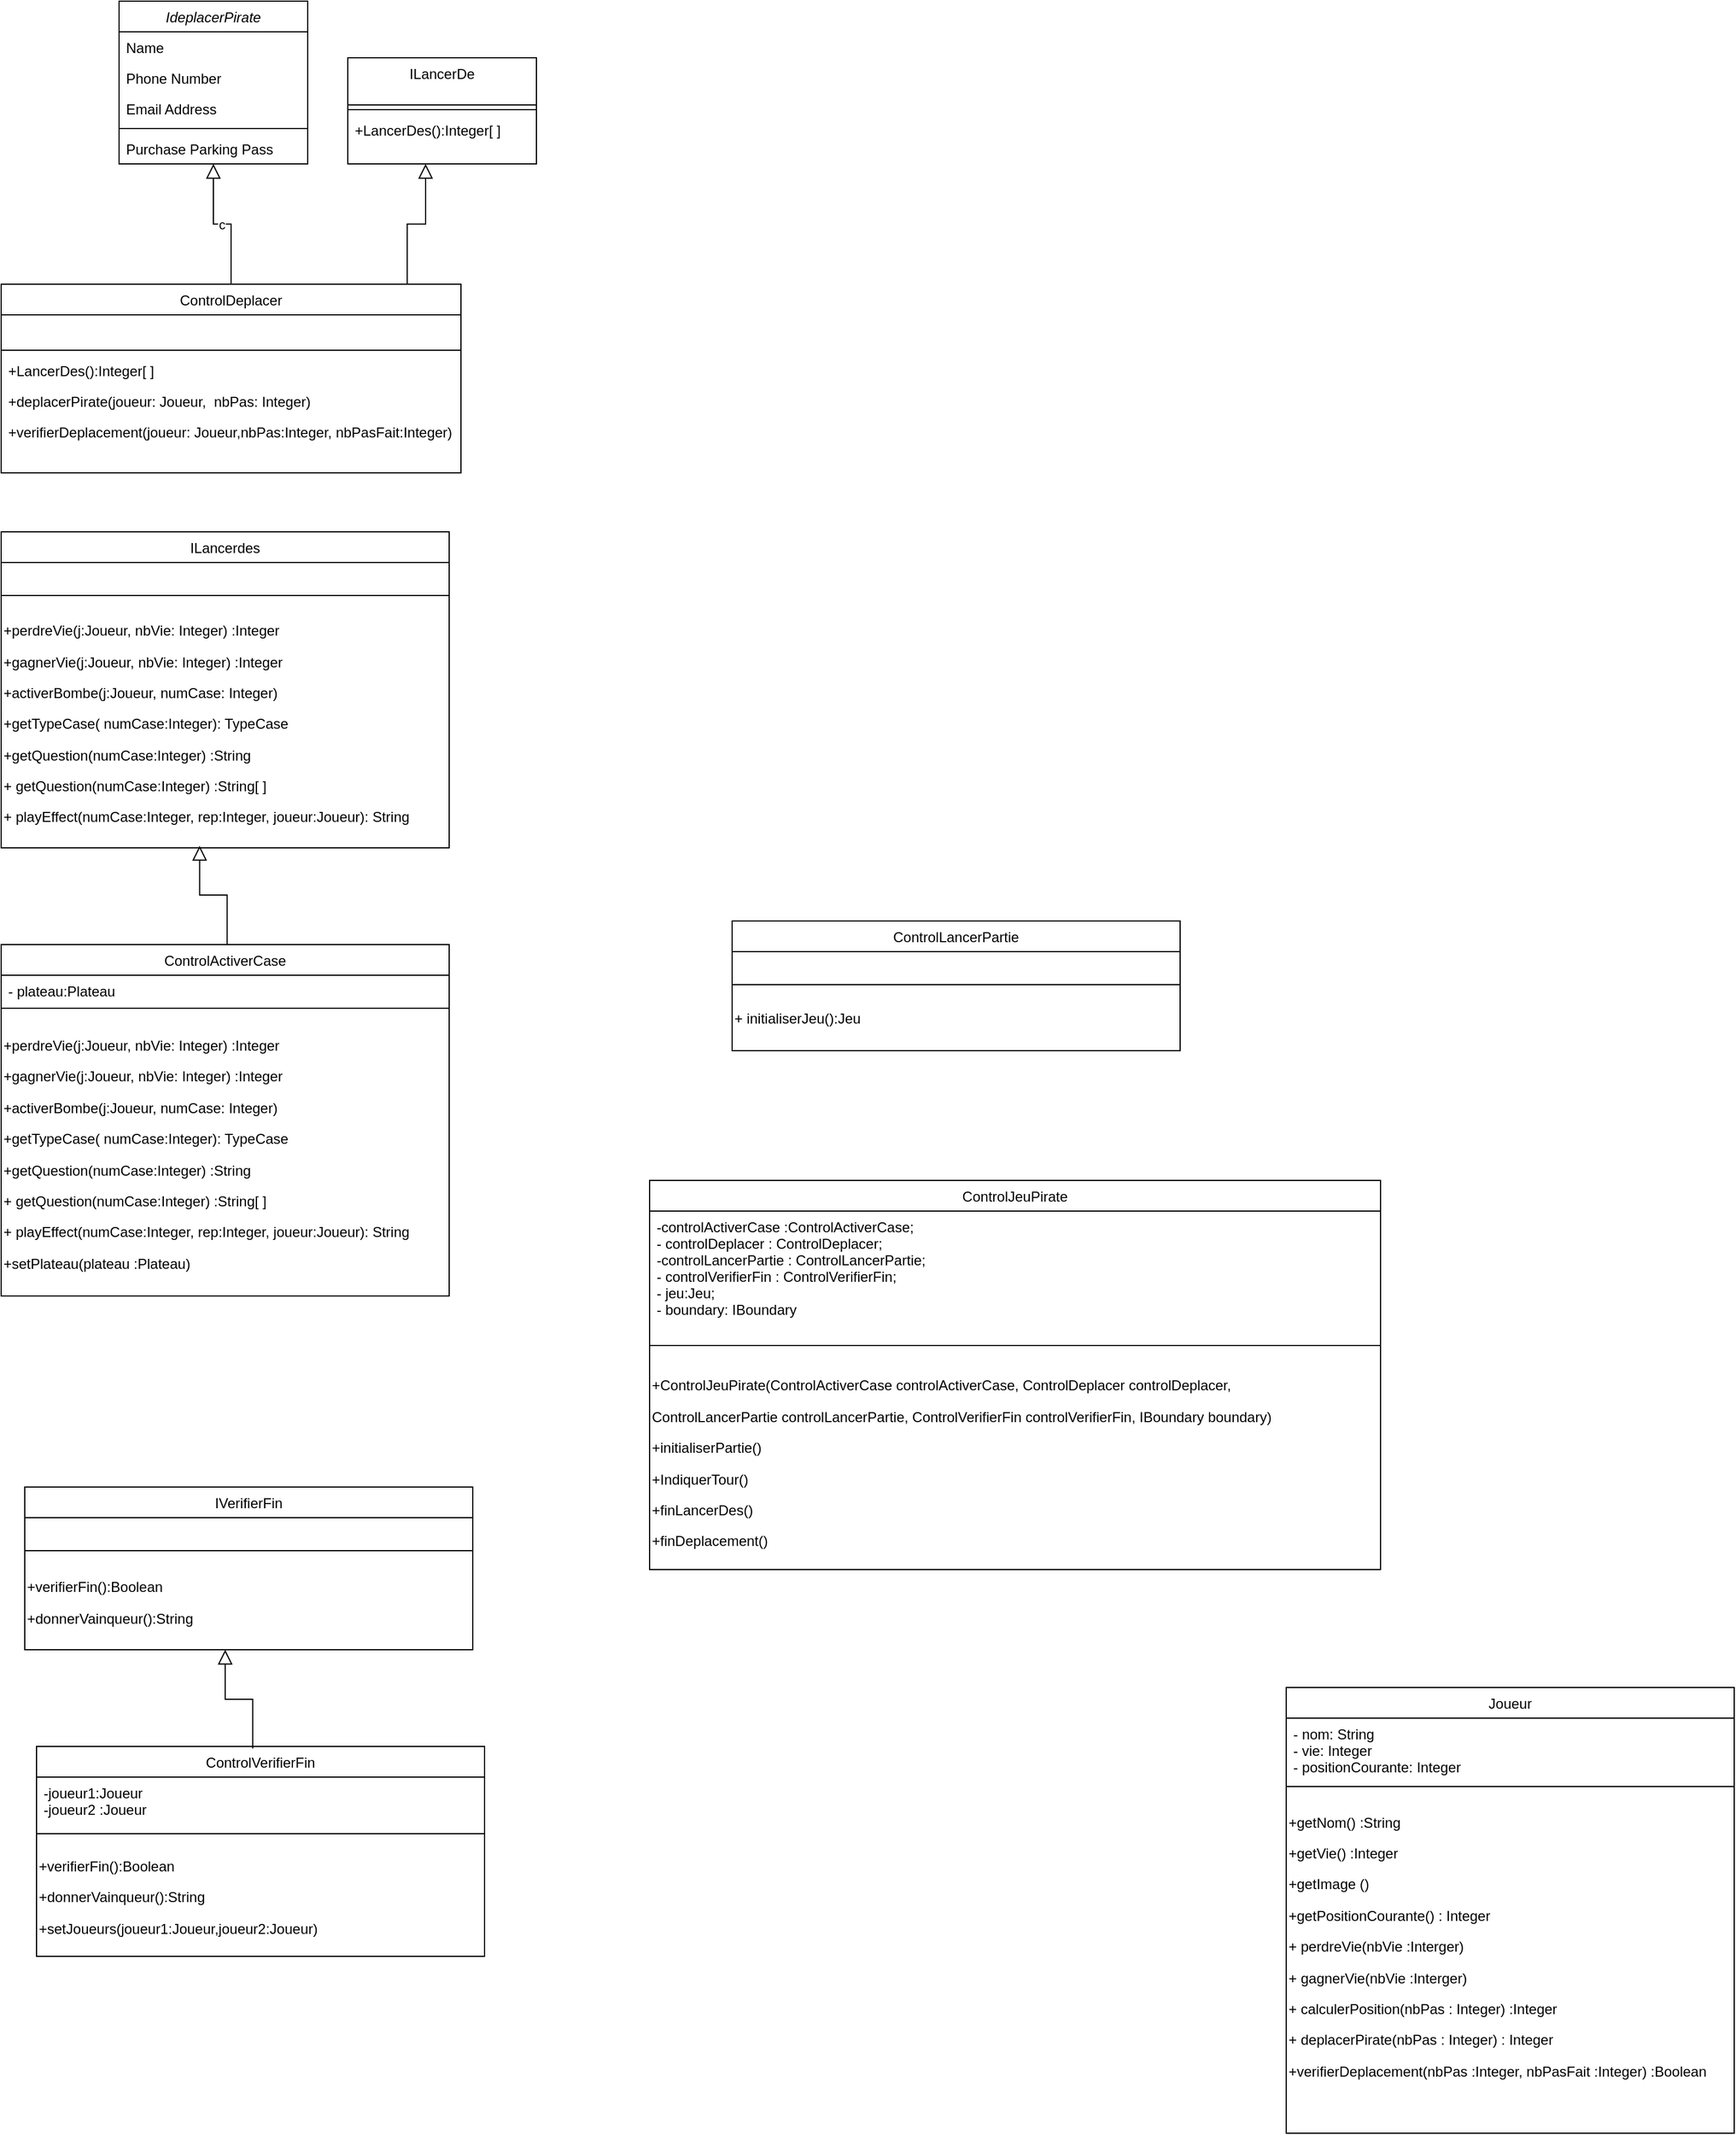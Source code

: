 <mxfile version="24.2.7" type="github">
  <diagram id="C5RBs43oDa-KdzZeNtuy" name="Page-1">
    <mxGraphModel dx="1454" dy="956" grid="1" gridSize="10" guides="1" tooltips="1" connect="1" arrows="1" fold="1" page="1" pageScale="1" pageWidth="827" pageHeight="1169" math="0" shadow="0">
      <root>
        <mxCell id="WIyWlLk6GJQsqaUBKTNV-0" />
        <mxCell id="WIyWlLk6GJQsqaUBKTNV-1" parent="WIyWlLk6GJQsqaUBKTNV-0" />
        <mxCell id="zkfFHV4jXpPFQw0GAbJ--0" value="IdeplacerPirate" style="swimlane;fontStyle=2;align=center;verticalAlign=top;childLayout=stackLayout;horizontal=1;startSize=26;horizontalStack=0;resizeParent=1;resizeLast=0;collapsible=1;marginBottom=0;rounded=0;shadow=0;strokeWidth=1;" parent="WIyWlLk6GJQsqaUBKTNV-1" vertex="1">
          <mxGeometry x="220" y="120" width="160" height="138" as="geometry">
            <mxRectangle x="230" y="140" width="160" height="26" as="alternateBounds" />
          </mxGeometry>
        </mxCell>
        <mxCell id="zkfFHV4jXpPFQw0GAbJ--1" value="Name" style="text;align=left;verticalAlign=top;spacingLeft=4;spacingRight=4;overflow=hidden;rotatable=0;points=[[0,0.5],[1,0.5]];portConstraint=eastwest;" parent="zkfFHV4jXpPFQw0GAbJ--0" vertex="1">
          <mxGeometry y="26" width="160" height="26" as="geometry" />
        </mxCell>
        <mxCell id="zkfFHV4jXpPFQw0GAbJ--2" value="Phone Number" style="text;align=left;verticalAlign=top;spacingLeft=4;spacingRight=4;overflow=hidden;rotatable=0;points=[[0,0.5],[1,0.5]];portConstraint=eastwest;rounded=0;shadow=0;html=0;" parent="zkfFHV4jXpPFQw0GAbJ--0" vertex="1">
          <mxGeometry y="52" width="160" height="26" as="geometry" />
        </mxCell>
        <mxCell id="zkfFHV4jXpPFQw0GAbJ--3" value="Email Address" style="text;align=left;verticalAlign=top;spacingLeft=4;spacingRight=4;overflow=hidden;rotatable=0;points=[[0,0.5],[1,0.5]];portConstraint=eastwest;rounded=0;shadow=0;html=0;" parent="zkfFHV4jXpPFQw0GAbJ--0" vertex="1">
          <mxGeometry y="78" width="160" height="26" as="geometry" />
        </mxCell>
        <mxCell id="zkfFHV4jXpPFQw0GAbJ--4" value="" style="line;html=1;strokeWidth=1;align=left;verticalAlign=middle;spacingTop=-1;spacingLeft=3;spacingRight=3;rotatable=0;labelPosition=right;points=[];portConstraint=eastwest;" parent="zkfFHV4jXpPFQw0GAbJ--0" vertex="1">
          <mxGeometry y="104" width="160" height="8" as="geometry" />
        </mxCell>
        <mxCell id="zkfFHV4jXpPFQw0GAbJ--5" value="Purchase Parking Pass" style="text;align=left;verticalAlign=top;spacingLeft=4;spacingRight=4;overflow=hidden;rotatable=0;points=[[0,0.5],[1,0.5]];portConstraint=eastwest;" parent="zkfFHV4jXpPFQw0GAbJ--0" vertex="1">
          <mxGeometry y="112" width="160" height="26" as="geometry" />
        </mxCell>
        <mxCell id="zkfFHV4jXpPFQw0GAbJ--6" value="ControlDeplacer" style="swimlane;fontStyle=0;align=center;verticalAlign=top;childLayout=stackLayout;horizontal=1;startSize=26;horizontalStack=0;resizeParent=1;resizeLast=0;collapsible=1;marginBottom=0;rounded=0;shadow=0;strokeWidth=1;" parent="WIyWlLk6GJQsqaUBKTNV-1" vertex="1">
          <mxGeometry x="120" y="360" width="390" height="160" as="geometry">
            <mxRectangle x="130" y="380" width="160" height="26" as="alternateBounds" />
          </mxGeometry>
        </mxCell>
        <mxCell id="zkfFHV4jXpPFQw0GAbJ--7" value="                         " style="text;align=left;verticalAlign=top;spacingLeft=4;spacingRight=4;overflow=hidden;rotatable=0;points=[[0,0.5],[1,0.5]];portConstraint=eastwest;" parent="zkfFHV4jXpPFQw0GAbJ--6" vertex="1">
          <mxGeometry y="26" width="390" height="26" as="geometry" />
        </mxCell>
        <mxCell id="zkfFHV4jXpPFQw0GAbJ--9" value="" style="line;html=1;strokeWidth=1;align=left;verticalAlign=middle;spacingTop=-1;spacingLeft=3;spacingRight=3;rotatable=0;labelPosition=right;points=[];portConstraint=eastwest;" parent="zkfFHV4jXpPFQw0GAbJ--6" vertex="1">
          <mxGeometry y="52" width="390" height="8" as="geometry" />
        </mxCell>
        <mxCell id="zkfFHV4jXpPFQw0GAbJ--10" value="+LancerDes():Integer[ ]" style="text;align=left;verticalAlign=top;spacingLeft=4;spacingRight=4;overflow=hidden;rotatable=0;points=[[0,0.5],[1,0.5]];portConstraint=eastwest;fontStyle=0" parent="zkfFHV4jXpPFQw0GAbJ--6" vertex="1">
          <mxGeometry y="60" width="390" height="26" as="geometry" />
        </mxCell>
        <mxCell id="zkfFHV4jXpPFQw0GAbJ--11" value="+deplacerPirate(joueur: Joueur,  nbPas: Integer)" style="text;align=left;verticalAlign=top;spacingLeft=4;spacingRight=4;overflow=hidden;rotatable=0;points=[[0,0.5],[1,0.5]];portConstraint=eastwest;" parent="zkfFHV4jXpPFQw0GAbJ--6" vertex="1">
          <mxGeometry y="86" width="390" height="26" as="geometry" />
        </mxCell>
        <mxCell id="rYgNnZlvp2lOwRGBePte-1" value="+verifierDeplacement(joueur: Joueur,nbPas:Integer, nbPasFait:Integer)" style="text;align=left;verticalAlign=top;spacingLeft=4;spacingRight=4;overflow=hidden;rotatable=0;points=[[0,0.5],[1,0.5]];portConstraint=eastwest;" vertex="1" parent="zkfFHV4jXpPFQw0GAbJ--6">
          <mxGeometry y="112" width="390" height="26" as="geometry" />
        </mxCell>
        <mxCell id="zkfFHV4jXpPFQw0GAbJ--12" value="c" style="endArrow=block;endSize=10;endFill=0;shadow=0;strokeWidth=1;rounded=0;curved=0;edgeStyle=elbowEdgeStyle;elbow=vertical;" parent="WIyWlLk6GJQsqaUBKTNV-1" source="zkfFHV4jXpPFQw0GAbJ--6" target="zkfFHV4jXpPFQw0GAbJ--0" edge="1">
          <mxGeometry width="160" relative="1" as="geometry">
            <mxPoint x="200" y="203" as="sourcePoint" />
            <mxPoint x="200" y="203" as="targetPoint" />
          </mxGeometry>
        </mxCell>
        <mxCell id="zkfFHV4jXpPFQw0GAbJ--13" value="Joueur" style="swimlane;fontStyle=0;align=center;verticalAlign=top;childLayout=stackLayout;horizontal=1;startSize=26;horizontalStack=0;resizeParent=1;resizeLast=0;collapsible=1;marginBottom=0;rounded=0;shadow=0;strokeWidth=1;" parent="WIyWlLk6GJQsqaUBKTNV-1" vertex="1">
          <mxGeometry x="1210" y="1550" width="380" height="378" as="geometry">
            <mxRectangle x="340" y="380" width="170" height="26" as="alternateBounds" />
          </mxGeometry>
        </mxCell>
        <mxCell id="zkfFHV4jXpPFQw0GAbJ--14" value="- nom: String&#xa;- vie: Integer&#xa;- positionCourante: Integer" style="text;align=left;verticalAlign=top;spacingLeft=4;spacingRight=4;overflow=hidden;rotatable=0;points=[[0,0.5],[1,0.5]];portConstraint=eastwest;" parent="zkfFHV4jXpPFQw0GAbJ--13" vertex="1">
          <mxGeometry y="26" width="380" height="54" as="geometry" />
        </mxCell>
        <mxCell id="zkfFHV4jXpPFQw0GAbJ--15" value="" style="line;html=1;strokeWidth=1;align=left;verticalAlign=middle;spacingTop=-1;spacingLeft=3;spacingRight=3;rotatable=0;labelPosition=right;points=[];portConstraint=eastwest;" parent="zkfFHV4jXpPFQw0GAbJ--13" vertex="1">
          <mxGeometry y="80" width="380" height="8" as="geometry" />
        </mxCell>
        <mxCell id="rYgNnZlvp2lOwRGBePte-4" value="&lt;p class=&quot;MsoNormal&quot;&gt;+getNom()&amp;nbsp;:String&lt;/p&gt;&lt;p style=&quot;&quot; class=&quot;MsoNormal&quot;&gt;&lt;span style=&quot;background-color: initial;&quot;&gt;+getVie()&amp;nbsp;:Integer&lt;/span&gt;&lt;/p&gt;&lt;p class=&quot;MsoNormal&quot;&gt;+getImage&amp;nbsp;()&lt;/p&gt;&lt;p class=&quot;MsoNormal&quot;&gt;+getPositionCourante()&amp;nbsp;: Integer&lt;/p&gt;&lt;p class=&quot;MsoNormal&quot;&gt;+ perdreVie(nbVie&amp;nbsp;:Interger)&amp;nbsp;&lt;/p&gt;&lt;p class=&quot;MsoNormal&quot;&gt;+ gagnerVie(nbVie&amp;nbsp;:Interger)&amp;nbsp;&lt;/p&gt;&lt;p class=&quot;MsoNormal&quot;&gt;+ calculerPosition(nbPas&amp;nbsp;: Integer)&amp;nbsp;:Integer&lt;/p&gt;&lt;p class=&quot;MsoNormal&quot;&gt;+ deplacerPirate(nbPas&amp;nbsp;: Integer)&amp;nbsp;: Integer&lt;/p&gt;&lt;p class=&quot;MsoNormal&quot;&gt;+verifierDeplacement(nbPas&amp;nbsp;:Integer, nbPasFait&amp;nbsp;:Integer)&amp;nbsp;:Boolean&lt;/p&gt;&lt;p class=&quot;MsoNormal&quot;&gt;&lt;br&gt;&lt;/p&gt;" style="text;html=1;align=left;verticalAlign=middle;resizable=0;points=[];autosize=1;strokeColor=none;fillColor=none;" vertex="1" parent="zkfFHV4jXpPFQw0GAbJ--13">
          <mxGeometry y="88" width="380" height="290" as="geometry" />
        </mxCell>
        <mxCell id="zkfFHV4jXpPFQw0GAbJ--17" value="ILancerDe" style="swimlane;fontStyle=0;align=center;verticalAlign=top;childLayout=stackLayout;horizontal=1;startSize=40;horizontalStack=0;resizeParent=1;resizeLast=0;collapsible=1;marginBottom=0;rounded=0;shadow=0;strokeWidth=1;" parent="WIyWlLk6GJQsqaUBKTNV-1" vertex="1">
          <mxGeometry x="414" y="168" width="160" height="90" as="geometry">
            <mxRectangle x="550" y="140" width="160" height="26" as="alternateBounds" />
          </mxGeometry>
        </mxCell>
        <mxCell id="zkfFHV4jXpPFQw0GAbJ--23" value="" style="line;html=1;strokeWidth=1;align=left;verticalAlign=middle;spacingTop=-1;spacingLeft=3;spacingRight=3;rotatable=0;labelPosition=right;points=[];portConstraint=eastwest;" parent="zkfFHV4jXpPFQw0GAbJ--17" vertex="1">
          <mxGeometry y="40" width="160" height="8" as="geometry" />
        </mxCell>
        <mxCell id="zkfFHV4jXpPFQw0GAbJ--24" value="+LancerDes():Integer[ ]" style="text;align=left;verticalAlign=top;spacingLeft=4;spacingRight=4;overflow=hidden;rotatable=0;points=[[0,0.5],[1,0.5]];portConstraint=eastwest;" parent="zkfFHV4jXpPFQw0GAbJ--17" vertex="1">
          <mxGeometry y="48" width="160" height="26" as="geometry" />
        </mxCell>
        <mxCell id="rYgNnZlvp2lOwRGBePte-0" value="" style="endArrow=block;endSize=10;endFill=0;shadow=0;strokeWidth=1;rounded=0;curved=0;edgeStyle=elbowEdgeStyle;elbow=vertical;exitX=0.883;exitY=0.002;exitDx=0;exitDy=0;exitPerimeter=0;" edge="1" parent="WIyWlLk6GJQsqaUBKTNV-1" source="zkfFHV4jXpPFQw0GAbJ--6">
          <mxGeometry width="160" relative="1" as="geometry">
            <mxPoint x="260" y="340" as="sourcePoint" />
            <mxPoint x="480" y="258" as="targetPoint" />
          </mxGeometry>
        </mxCell>
        <mxCell id="rYgNnZlvp2lOwRGBePte-8" value="ILancerdes" style="swimlane;fontStyle=0;align=center;verticalAlign=top;childLayout=stackLayout;horizontal=1;startSize=26;horizontalStack=0;resizeParent=1;resizeLast=0;collapsible=1;marginBottom=0;rounded=0;shadow=0;strokeWidth=1;" vertex="1" parent="WIyWlLk6GJQsqaUBKTNV-1">
          <mxGeometry x="120" y="570" width="380" height="268" as="geometry">
            <mxRectangle x="340" y="380" width="170" height="26" as="alternateBounds" />
          </mxGeometry>
        </mxCell>
        <mxCell id="rYgNnZlvp2lOwRGBePte-9" value="                                                     " style="text;align=left;verticalAlign=top;spacingLeft=4;spacingRight=4;overflow=hidden;rotatable=0;points=[[0,0.5],[1,0.5]];portConstraint=eastwest;" vertex="1" parent="rYgNnZlvp2lOwRGBePte-8">
          <mxGeometry y="26" width="380" height="24" as="geometry" />
        </mxCell>
        <mxCell id="rYgNnZlvp2lOwRGBePte-10" value="" style="line;html=1;strokeWidth=1;align=left;verticalAlign=middle;spacingTop=-1;spacingLeft=3;spacingRight=3;rotatable=0;labelPosition=right;points=[];portConstraint=eastwest;" vertex="1" parent="rYgNnZlvp2lOwRGBePte-8">
          <mxGeometry y="50" width="380" height="8" as="geometry" />
        </mxCell>
        <mxCell id="rYgNnZlvp2lOwRGBePte-11" value="&lt;p class=&quot;MsoNormal&quot;&gt;+perdreVie(j:Joueur, nbVie: Integer)&amp;nbsp;:Integer&lt;/p&gt;&lt;p style=&quot;&quot; class=&quot;MsoNormal&quot;&gt;&lt;span style=&quot;background-color: initial;&quot;&gt;+gagnerVie(&lt;/span&gt;&lt;span style=&quot;background-color: initial;&quot;&gt;j:Joueur, nbVie: Integer&lt;/span&gt;&lt;span style=&quot;background-color: initial;&quot;&gt;)&amp;nbsp;:Integer&lt;/span&gt;&lt;/p&gt;&lt;p class=&quot;MsoNormal&quot;&gt;+activerBombe(&lt;span style=&quot;background-color: initial;&quot;&gt;j:Joueur, numCase: Integer&lt;/span&gt;&lt;span style=&quot;background-color: initial;&quot;&gt;)&lt;/span&gt;&lt;/p&gt;&lt;p class=&quot;MsoNormal&quot;&gt;+getTypeCase( numCase:Integer): TypeCase&lt;/p&gt;&lt;p class=&quot;MsoNormal&quot;&gt;+&lt;span style=&quot;background-color: initial;&quot;&gt;getQuestion(numCase:Integer) :String&lt;/span&gt;&lt;span style=&quot;background-color: initial;&quot;&gt;&amp;nbsp;&lt;/span&gt;&lt;/p&gt;&lt;p class=&quot;MsoNormal&quot;&gt;+ getQuestion(numCase:Integer) :String[ ]&amp;nbsp;&lt;/p&gt;&lt;p class=&quot;MsoNormal&quot;&gt;+&amp;nbsp;playEffect(numCase:Integer, rep:Integer, joueur:Joueur): String&lt;/p&gt;" style="text;html=1;align=left;verticalAlign=middle;resizable=0;points=[];autosize=1;strokeColor=none;fillColor=none;" vertex="1" parent="rYgNnZlvp2lOwRGBePte-8">
          <mxGeometry y="58" width="380" height="210" as="geometry" />
        </mxCell>
        <mxCell id="rYgNnZlvp2lOwRGBePte-12" value="ControlActiverCase" style="swimlane;fontStyle=0;align=center;verticalAlign=top;childLayout=stackLayout;horizontal=1;startSize=26;horizontalStack=0;resizeParent=1;resizeLast=0;collapsible=1;marginBottom=0;rounded=0;shadow=0;strokeWidth=1;" vertex="1" parent="WIyWlLk6GJQsqaUBKTNV-1">
          <mxGeometry x="120" y="920" width="380" height="298" as="geometry">
            <mxRectangle x="340" y="380" width="170" height="26" as="alternateBounds" />
          </mxGeometry>
        </mxCell>
        <mxCell id="rYgNnZlvp2lOwRGBePte-13" value="- plateau:Plateau" style="text;align=left;verticalAlign=top;spacingLeft=4;spacingRight=4;overflow=hidden;rotatable=0;points=[[0,0.5],[1,0.5]];portConstraint=eastwest;" vertex="1" parent="rYgNnZlvp2lOwRGBePte-12">
          <mxGeometry y="26" width="380" height="24" as="geometry" />
        </mxCell>
        <mxCell id="rYgNnZlvp2lOwRGBePte-14" value="" style="line;html=1;strokeWidth=1;align=left;verticalAlign=middle;spacingTop=-1;spacingLeft=3;spacingRight=3;rotatable=0;labelPosition=right;points=[];portConstraint=eastwest;" vertex="1" parent="rYgNnZlvp2lOwRGBePte-12">
          <mxGeometry y="50" width="380" height="8" as="geometry" />
        </mxCell>
        <mxCell id="rYgNnZlvp2lOwRGBePte-15" value="&lt;p class=&quot;MsoNormal&quot;&gt;+perdreVie(j:Joueur, nbVie: Integer)&amp;nbsp;:Integer&lt;/p&gt;&lt;p style=&quot;&quot; class=&quot;MsoNormal&quot;&gt;&lt;span style=&quot;background-color: initial;&quot;&gt;+gagnerVie(&lt;/span&gt;&lt;span style=&quot;background-color: initial;&quot;&gt;j:Joueur, nbVie: Integer&lt;/span&gt;&lt;span style=&quot;background-color: initial;&quot;&gt;)&amp;nbsp;:Integer&lt;/span&gt;&lt;/p&gt;&lt;p class=&quot;MsoNormal&quot;&gt;+activerBombe(&lt;span style=&quot;background-color: initial;&quot;&gt;j:Joueur, numCase: Integer&lt;/span&gt;&lt;span style=&quot;background-color: initial;&quot;&gt;)&lt;/span&gt;&lt;/p&gt;&lt;p class=&quot;MsoNormal&quot;&gt;+getTypeCase( numCase:Integer): TypeCase&lt;/p&gt;&lt;p class=&quot;MsoNormal&quot;&gt;+&lt;span style=&quot;background-color: initial;&quot;&gt;getQuestion(numCase:Integer) :String&lt;/span&gt;&lt;span style=&quot;background-color: initial;&quot;&gt;&amp;nbsp;&lt;/span&gt;&lt;/p&gt;&lt;p class=&quot;MsoNormal&quot;&gt;+ getQuestion(numCase:Integer) :String[ ]&amp;nbsp;&lt;/p&gt;&lt;p class=&quot;MsoNormal&quot;&gt;+&amp;nbsp;playEffect(numCase:Integer, rep:Integer, joueur:Joueur): String&lt;/p&gt;&lt;p class=&quot;MsoNormal&quot;&gt;+setPlateau(plateau :Plateau)&lt;/p&gt;" style="text;html=1;align=left;verticalAlign=middle;resizable=0;points=[];autosize=1;strokeColor=none;fillColor=none;" vertex="1" parent="rYgNnZlvp2lOwRGBePte-12">
          <mxGeometry y="58" width="380" height="240" as="geometry" />
        </mxCell>
        <mxCell id="rYgNnZlvp2lOwRGBePte-18" value="" style="endArrow=block;endSize=10;endFill=0;shadow=0;strokeWidth=1;rounded=0;curved=0;edgeStyle=elbowEdgeStyle;elbow=vertical;exitX=0.193;exitY=-0.021;exitDx=0;exitDy=0;exitPerimeter=0;" edge="1" parent="WIyWlLk6GJQsqaUBKTNV-1">
          <mxGeometry width="160" relative="1" as="geometry">
            <mxPoint x="311.67" y="920.002" as="sourcePoint" />
            <mxPoint x="288.33" y="836.26" as="targetPoint" />
          </mxGeometry>
        </mxCell>
        <mxCell id="rYgNnZlvp2lOwRGBePte-19" value="ControlLancerPartie" style="swimlane;fontStyle=0;align=center;verticalAlign=top;childLayout=stackLayout;horizontal=1;startSize=26;horizontalStack=0;resizeParent=1;resizeLast=0;collapsible=1;marginBottom=0;rounded=0;shadow=0;strokeWidth=1;" vertex="1" parent="WIyWlLk6GJQsqaUBKTNV-1">
          <mxGeometry x="740" y="900" width="380" height="110" as="geometry">
            <mxRectangle x="340" y="380" width="170" height="26" as="alternateBounds" />
          </mxGeometry>
        </mxCell>
        <mxCell id="rYgNnZlvp2lOwRGBePte-20" value="                                " style="text;align=left;verticalAlign=top;spacingLeft=4;spacingRight=4;overflow=hidden;rotatable=0;points=[[0,0.5],[1,0.5]];portConstraint=eastwest;" vertex="1" parent="rYgNnZlvp2lOwRGBePte-19">
          <mxGeometry y="26" width="380" height="24" as="geometry" />
        </mxCell>
        <mxCell id="rYgNnZlvp2lOwRGBePte-21" value="" style="line;html=1;strokeWidth=1;align=left;verticalAlign=middle;spacingTop=-1;spacingLeft=3;spacingRight=3;rotatable=0;labelPosition=right;points=[];portConstraint=eastwest;" vertex="1" parent="rYgNnZlvp2lOwRGBePte-19">
          <mxGeometry y="50" width="380" height="8" as="geometry" />
        </mxCell>
        <mxCell id="rYgNnZlvp2lOwRGBePte-22" value="&lt;p class=&quot;MsoNormal&quot;&gt;+ initialiserJeu():Jeu&lt;/p&gt;" style="text;html=1;align=left;verticalAlign=middle;resizable=0;points=[];autosize=1;strokeColor=none;fillColor=none;" vertex="1" parent="rYgNnZlvp2lOwRGBePte-19">
          <mxGeometry y="58" width="380" height="50" as="geometry" />
        </mxCell>
        <mxCell id="rYgNnZlvp2lOwRGBePte-23" value="IVerifierFin" style="swimlane;fontStyle=0;align=center;verticalAlign=top;childLayout=stackLayout;horizontal=1;startSize=26;horizontalStack=0;resizeParent=1;resizeLast=0;collapsible=1;marginBottom=0;rounded=0;shadow=0;strokeWidth=1;" vertex="1" parent="WIyWlLk6GJQsqaUBKTNV-1">
          <mxGeometry x="140" y="1380" width="380" height="138" as="geometry">
            <mxRectangle x="340" y="380" width="170" height="26" as="alternateBounds" />
          </mxGeometry>
        </mxCell>
        <mxCell id="rYgNnZlvp2lOwRGBePte-24" value="                                " style="text;align=left;verticalAlign=top;spacingLeft=4;spacingRight=4;overflow=hidden;rotatable=0;points=[[0,0.5],[1,0.5]];portConstraint=eastwest;" vertex="1" parent="rYgNnZlvp2lOwRGBePte-23">
          <mxGeometry y="26" width="380" height="24" as="geometry" />
        </mxCell>
        <mxCell id="rYgNnZlvp2lOwRGBePte-25" value="" style="line;html=1;strokeWidth=1;align=left;verticalAlign=middle;spacingTop=-1;spacingLeft=3;spacingRight=3;rotatable=0;labelPosition=right;points=[];portConstraint=eastwest;" vertex="1" parent="rYgNnZlvp2lOwRGBePte-23">
          <mxGeometry y="50" width="380" height="8" as="geometry" />
        </mxCell>
        <mxCell id="rYgNnZlvp2lOwRGBePte-26" value="&lt;p class=&quot;MsoNormal&quot;&gt;+verifierFin():Boolean&lt;/p&gt;&lt;p class=&quot;MsoNormal&quot;&gt;&lt;span style=&quot;background-color: initial;&quot;&gt;+donnerVainqueur():String&lt;/span&gt;&lt;/p&gt;" style="text;html=1;align=left;verticalAlign=middle;resizable=0;points=[];autosize=1;strokeColor=none;fillColor=none;" vertex="1" parent="rYgNnZlvp2lOwRGBePte-23">
          <mxGeometry y="58" width="380" height="80" as="geometry" />
        </mxCell>
        <mxCell id="rYgNnZlvp2lOwRGBePte-27" value="ControlVerifierFin" style="swimlane;fontStyle=0;align=center;verticalAlign=top;childLayout=stackLayout;horizontal=1;startSize=26;horizontalStack=0;resizeParent=1;resizeLast=0;collapsible=1;marginBottom=0;rounded=0;shadow=0;strokeWidth=1;" vertex="1" parent="WIyWlLk6GJQsqaUBKTNV-1">
          <mxGeometry x="150" y="1600" width="380" height="178" as="geometry">
            <mxRectangle x="340" y="380" width="170" height="26" as="alternateBounds" />
          </mxGeometry>
        </mxCell>
        <mxCell id="rYgNnZlvp2lOwRGBePte-28" value="-joueur1:Joueur&#xa;-joueur2 :Joueur" style="text;align=left;verticalAlign=top;spacingLeft=4;spacingRight=4;overflow=hidden;rotatable=0;points=[[0,0.5],[1,0.5]];portConstraint=eastwest;" vertex="1" parent="rYgNnZlvp2lOwRGBePte-27">
          <mxGeometry y="26" width="380" height="44" as="geometry" />
        </mxCell>
        <mxCell id="rYgNnZlvp2lOwRGBePte-29" value="" style="line;html=1;strokeWidth=1;align=left;verticalAlign=middle;spacingTop=-1;spacingLeft=3;spacingRight=3;rotatable=0;labelPosition=right;points=[];portConstraint=eastwest;" vertex="1" parent="rYgNnZlvp2lOwRGBePte-27">
          <mxGeometry y="70" width="380" height="8" as="geometry" />
        </mxCell>
        <mxCell id="rYgNnZlvp2lOwRGBePte-30" value="&lt;p class=&quot;MsoNormal&quot;&gt;+verifierFin():Boolean&lt;/p&gt;&lt;p class=&quot;MsoNormal&quot;&gt;&lt;span style=&quot;background-color: initial;&quot;&gt;+donnerVainqueur():String&lt;/span&gt;&lt;/p&gt;&lt;p class=&quot;MsoNormal&quot;&gt;&lt;span style=&quot;background-color: initial;&quot;&gt;+setJoueurs(joueur1:Joueur,joueur2:Joueur)&lt;/span&gt;&lt;/p&gt;" style="text;html=1;align=left;verticalAlign=middle;resizable=0;points=[];autosize=1;strokeColor=none;fillColor=none;" vertex="1" parent="rYgNnZlvp2lOwRGBePte-27">
          <mxGeometry y="78" width="380" height="100" as="geometry" />
        </mxCell>
        <mxCell id="rYgNnZlvp2lOwRGBePte-31" value="" style="endArrow=block;endSize=10;endFill=0;shadow=0;strokeWidth=1;rounded=0;curved=0;edgeStyle=elbowEdgeStyle;elbow=vertical;exitX=0.193;exitY=-0.021;exitDx=0;exitDy=0;exitPerimeter=0;" edge="1" parent="WIyWlLk6GJQsqaUBKTNV-1">
          <mxGeometry width="160" relative="1" as="geometry">
            <mxPoint x="333.34" y="1601.742" as="sourcePoint" />
            <mxPoint x="310" y="1518" as="targetPoint" />
          </mxGeometry>
        </mxCell>
        <mxCell id="rYgNnZlvp2lOwRGBePte-32" value="ControlJeuPirate" style="swimlane;fontStyle=0;align=center;verticalAlign=top;childLayout=stackLayout;horizontal=1;startSize=26;horizontalStack=0;resizeParent=1;resizeLast=0;collapsible=1;marginBottom=0;rounded=0;shadow=0;strokeWidth=1;" vertex="1" parent="WIyWlLk6GJQsqaUBKTNV-1">
          <mxGeometry x="670" y="1120" width="620" height="330" as="geometry">
            <mxRectangle x="340" y="380" width="170" height="26" as="alternateBounds" />
          </mxGeometry>
        </mxCell>
        <mxCell id="rYgNnZlvp2lOwRGBePte-33" value="-controlActiverCase :ControlActiverCase;&#xa;- controlDeplacer : ControlDeplacer; &#xa;-controlLancerPartie : ControlLancerPartie;&#xa;- controlVerifierFin : ControlVerifierFin;&#xa;- jeu:Jeu;&#xa;- boundary: IBoundary" style="text;align=left;verticalAlign=top;spacingLeft=4;spacingRight=4;overflow=hidden;rotatable=0;points=[[0,0.5],[1,0.5]];portConstraint=eastwest;" vertex="1" parent="rYgNnZlvp2lOwRGBePte-32">
          <mxGeometry y="26" width="620" height="104" as="geometry" />
        </mxCell>
        <mxCell id="rYgNnZlvp2lOwRGBePte-34" value="" style="line;html=1;strokeWidth=1;align=left;verticalAlign=middle;spacingTop=-1;spacingLeft=3;spacingRight=3;rotatable=0;labelPosition=right;points=[];portConstraint=eastwest;" vertex="1" parent="rYgNnZlvp2lOwRGBePte-32">
          <mxGeometry y="130" width="620" height="20" as="geometry" />
        </mxCell>
        <mxCell id="rYgNnZlvp2lOwRGBePte-35" value="&lt;p class=&quot;MsoNormal&quot;&gt;+ControlJeuPirate(ControlActiverCase controlActiverCase,&amp;nbsp;&lt;span style=&quot;background-color: initial;&quot;&gt;ControlDeplacer controlDeplacer,&amp;nbsp;&lt;/span&gt;&lt;/p&gt;&lt;p class=&quot;MsoNormal&quot;&gt;&lt;span style=&quot;background-color: initial;&quot;&gt;ControlLancerPartie controlLancerPartie,&lt;/span&gt;&lt;span style=&quot;background-color: initial;&quot;&gt;&amp;nbsp;ControlVerifierFin controlVerifierFin, IBoundary boundary)&lt;/span&gt;&lt;/p&gt;&lt;p class=&quot;MsoNormal&quot;&gt;&lt;span style=&quot;background-color: initial;&quot;&gt;+initialiserPartie()&lt;/span&gt;&lt;/p&gt;&lt;p class=&quot;MsoNormal&quot;&gt;&lt;span style=&quot;background-color: initial;&quot;&gt;+IndiquerTour()&lt;/span&gt;&lt;/p&gt;&lt;p class=&quot;MsoNormal&quot;&gt;&lt;span style=&quot;background-color: initial;&quot;&gt;+finLancerDes()&lt;/span&gt;&lt;/p&gt;&lt;p class=&quot;MsoNormal&quot;&gt;&lt;span style=&quot;background-color: initial;&quot;&gt;+finDeplacement()&lt;/span&gt;&lt;/p&gt;" style="text;html=1;align=left;verticalAlign=middle;resizable=0;points=[];autosize=1;strokeColor=none;fillColor=none;" vertex="1" parent="rYgNnZlvp2lOwRGBePte-32">
          <mxGeometry y="150" width="620" height="180" as="geometry" />
        </mxCell>
      </root>
    </mxGraphModel>
  </diagram>
</mxfile>
